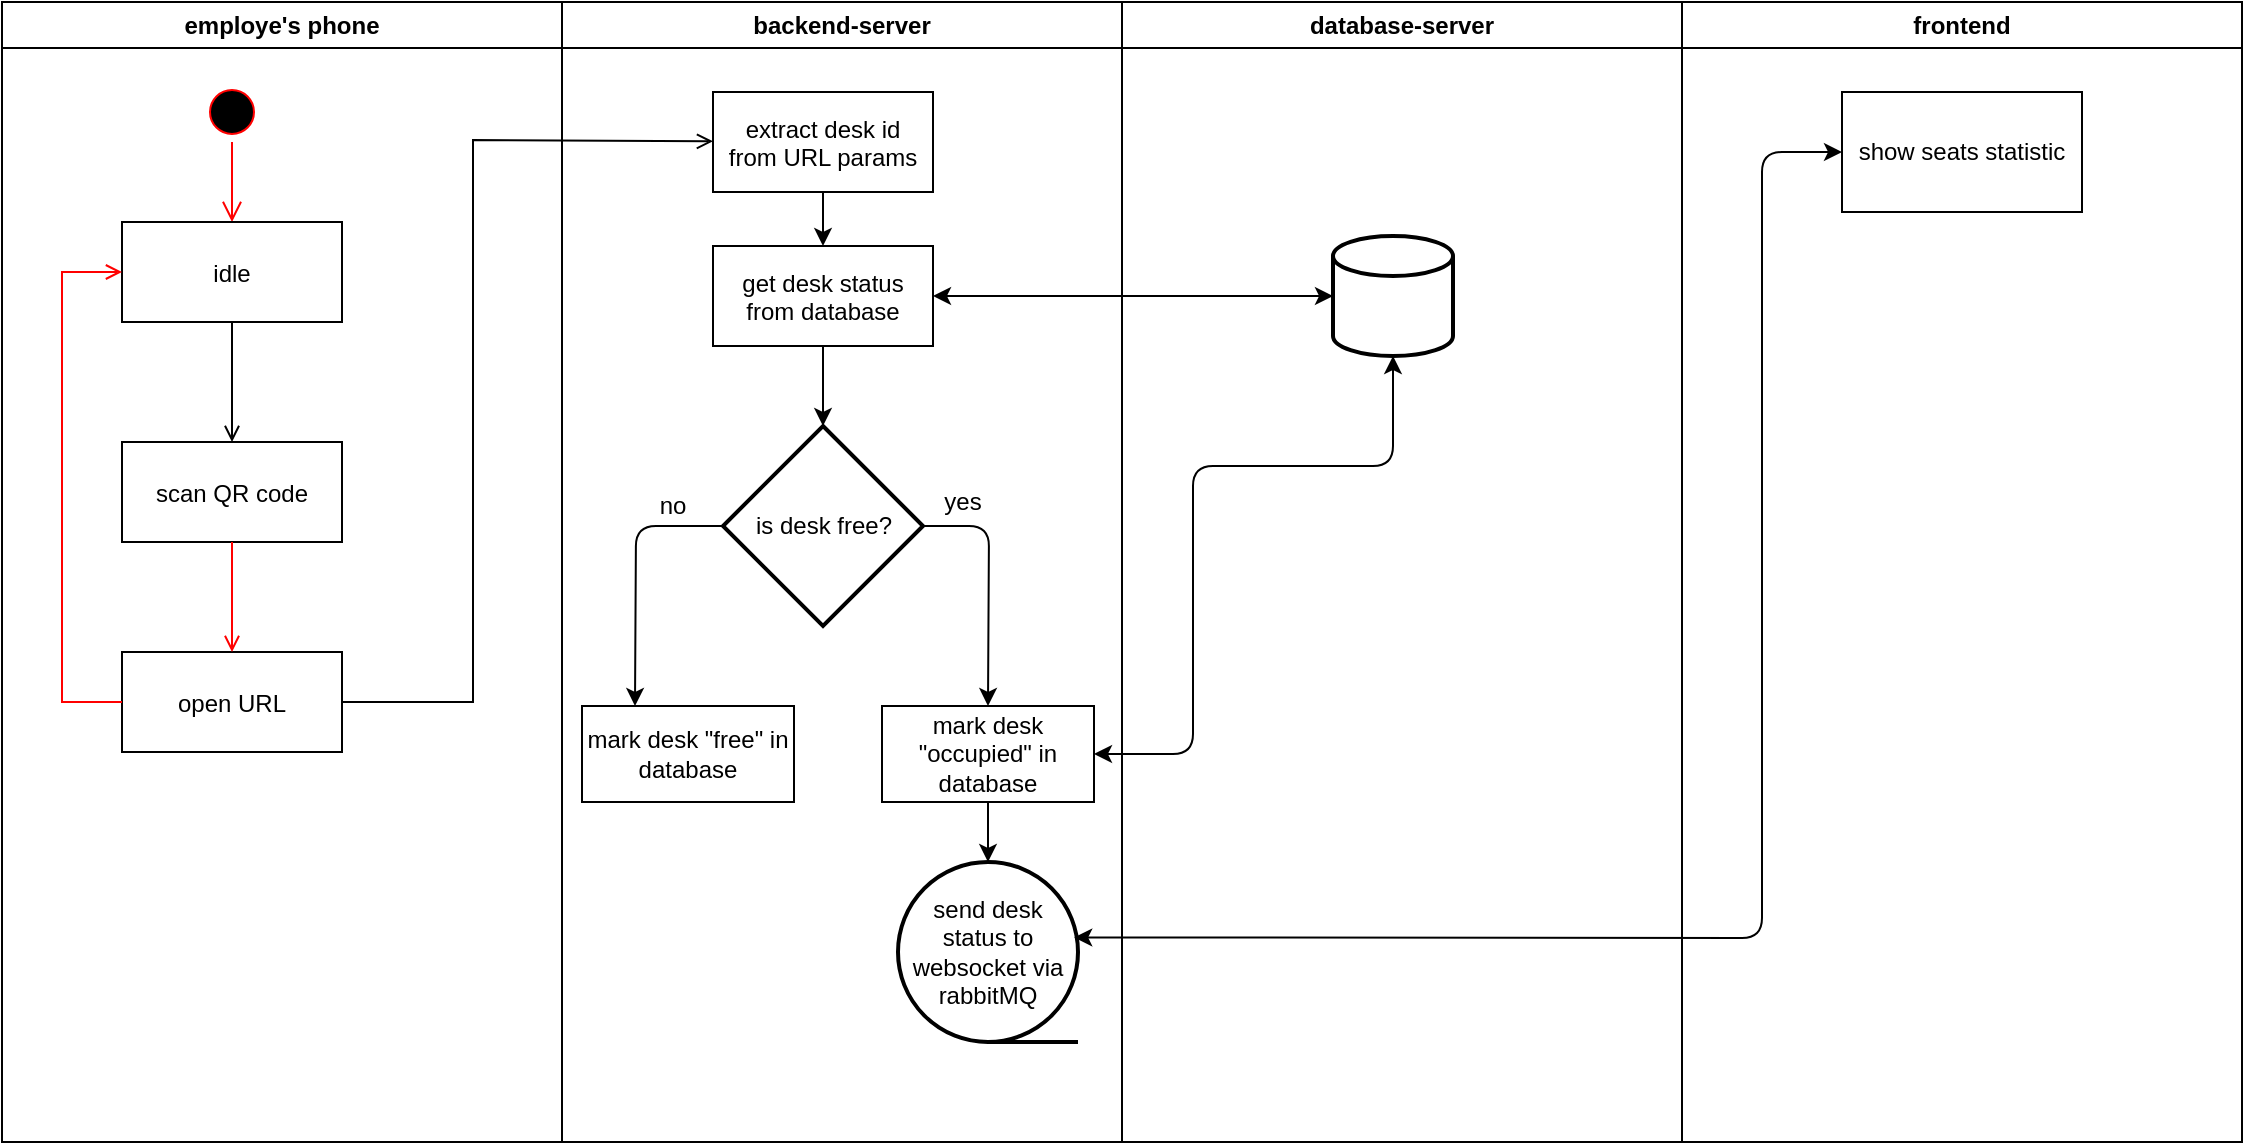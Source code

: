 <mxfile version="11.1.4" type="github"><diagram name="general-architecture" id="e7e014a7-5840-1c2e-5031-d8a46d1fe8dd"><mxGraphModel dx="1181" dy="618" grid="1" gridSize="10" guides="1" tooltips="1" connect="1" arrows="1" fold="1" page="1" pageScale="1" pageWidth="1169" pageHeight="826" background="#ffffff" math="0" shadow="0"><root><mxCell id="0"/><mxCell id="1" parent="0"/><mxCell id="2" value="employe's phone" style="swimlane;whiteSpace=wrap" parent="1" vertex="1"><mxGeometry x="40" y="40" width="280" height="570" as="geometry"><mxRectangle x="164.5" y="128" width="80" height="23" as="alternateBounds"/></mxGeometry></mxCell><mxCell id="5" value="" style="ellipse;shape=startState;fillColor=#000000;strokeColor=#ff0000;" parent="2" vertex="1"><mxGeometry x="100" y="40" width="30" height="30" as="geometry"/></mxCell><mxCell id="6" value="" style="edgeStyle=elbowEdgeStyle;elbow=horizontal;verticalAlign=bottom;endArrow=open;endSize=8;strokeColor=#FF0000;endFill=1;rounded=0" parent="2" source="5" target="7" edge="1"><mxGeometry x="100" y="40" as="geometry"><mxPoint x="115" y="110" as="targetPoint"/></mxGeometry></mxCell><mxCell id="7" value="idle" style="" parent="2" vertex="1"><mxGeometry x="60" y="110" width="110" height="50" as="geometry"/></mxCell><mxCell id="8" value="scan QR code" style="" parent="2" vertex="1"><mxGeometry x="60" y="220" width="110" height="50" as="geometry"/></mxCell><mxCell id="9" value="" style="endArrow=open;strokeColor=#000000;endFill=1;rounded=0" parent="2" source="7" target="8" edge="1"><mxGeometry relative="1" as="geometry"/></mxCell><mxCell id="10" value="open URL" style="" parent="2" vertex="1"><mxGeometry x="60" y="325" width="110" height="50" as="geometry"/></mxCell><mxCell id="11" value="" style="endArrow=open;strokeColor=#FF0000;endFill=1;rounded=0" parent="2" source="8" target="10" edge="1"><mxGeometry relative="1" as="geometry"/></mxCell><mxCell id="12" value="" style="edgeStyle=elbowEdgeStyle;elbow=horizontal;strokeColor=#FF0000;endArrow=open;endFill=1;rounded=0" parent="2" source="10" target="7" edge="1"><mxGeometry width="100" height="100" relative="1" as="geometry"><mxPoint x="160" y="290" as="sourcePoint"/><mxPoint x="260" y="190" as="targetPoint"/><Array as="points"><mxPoint x="30" y="250"/></Array></mxGeometry></mxCell><mxCell id="3" value="backend-server" style="swimlane;whiteSpace=wrap" parent="1" vertex="1"><mxGeometry x="320" y="40" width="280" height="570" as="geometry"><mxRectangle x="444.5" y="128" width="120" height="23" as="alternateBounds"/></mxGeometry></mxCell><mxCell id="Cu7fSUz20JepRUBiXXrB-39" value="is desk free?" style="strokeWidth=2;html=1;shape=mxgraph.flowchart.decision;whiteSpace=wrap;" vertex="1" parent="3"><mxGeometry x="80.5" y="212" width="100" height="100" as="geometry"/></mxCell><mxCell id="Cu7fSUz20JepRUBiXXrB-46" value="" style="edgeStyle=orthogonalEdgeStyle;rounded=0;orthogonalLoop=1;jettySize=auto;html=1;" edge="1" parent="3" source="Cu7fSUz20JepRUBiXXrB-40" target="Cu7fSUz20JepRUBiXXrB-41"><mxGeometry relative="1" as="geometry"><mxPoint x="130.5" y="175" as="targetPoint"/></mxGeometry></mxCell><mxCell id="Cu7fSUz20JepRUBiXXrB-40" value="extract desk id &#10;from URL params" style="" vertex="1" parent="3"><mxGeometry x="75.5" y="45" width="110" height="50" as="geometry"/></mxCell><mxCell id="Cu7fSUz20JepRUBiXXrB-41" value="get desk status &#10;from database" style="" vertex="1" parent="3"><mxGeometry x="75.5" y="122" width="110" height="50" as="geometry"/></mxCell><mxCell id="Cu7fSUz20JepRUBiXXrB-55" value="" style="endArrow=classic;html=1;" edge="1" parent="3" source="Cu7fSUz20JepRUBiXXrB-41" target="Cu7fSUz20JepRUBiXXrB-39"><mxGeometry width="50" height="50" relative="1" as="geometry"><mxPoint x="155.5" y="232" as="sourcePoint"/><mxPoint x="205.5" y="182" as="targetPoint"/></mxGeometry></mxCell><mxCell id="Cu7fSUz20JepRUBiXXrB-57" value="" style="endArrow=classic;html=1;entryX=0.5;entryY=0;entryDx=0;entryDy=0;" edge="1" parent="3" source="Cu7fSUz20JepRUBiXXrB-39" target="Cu7fSUz20JepRUBiXXrB-62"><mxGeometry width="50" height="50" relative="1" as="geometry"><mxPoint x="155.5" y="302" as="sourcePoint"/><mxPoint x="245.5" y="332" as="targetPoint"/><Array as="points"><mxPoint x="213.5" y="262"/></Array></mxGeometry></mxCell><mxCell id="Cu7fSUz20JepRUBiXXrB-58" value="yes" style="text;html=1;resizable=0;points=[];align=center;verticalAlign=middle;labelBackgroundColor=#ffffff;" vertex="1" connectable="0" parent="Cu7fSUz20JepRUBiXXrB-57"><mxGeometry x="-0.724" y="2" relative="1" as="geometry"><mxPoint x="2.5" y="-10" as="offset"/></mxGeometry></mxCell><mxCell id="Cu7fSUz20JepRUBiXXrB-59" value="" style="endArrow=classic;html=1;exitX=0;exitY=0.5;exitDx=0;exitDy=0;exitPerimeter=0;entryX=0.25;entryY=0;entryDx=0;entryDy=0;" edge="1" parent="3" source="Cu7fSUz20JepRUBiXXrB-39" target="vSiOcl92Mj_vTaPFXpkD-29"><mxGeometry width="50" height="50" relative="1" as="geometry"><mxPoint x="95.5" y="372" as="sourcePoint"/><mxPoint x="25.5" y="332" as="targetPoint"/><Array as="points"><mxPoint x="37" y="262"/></Array></mxGeometry></mxCell><mxCell id="Cu7fSUz20JepRUBiXXrB-60" value="no" style="text;html=1;resizable=0;points=[];align=center;verticalAlign=middle;labelBackgroundColor=#ffffff;" vertex="1" connectable="0" parent="Cu7fSUz20JepRUBiXXrB-59"><mxGeometry x="-0.675" y="-1" relative="1" as="geometry"><mxPoint x="-4.5" y="-9" as="offset"/></mxGeometry></mxCell><mxCell id="Cu7fSUz20JepRUBiXXrB-62" value="mark desk &quot;occupied&quot; in database" style="rounded=0;whiteSpace=wrap;html=1;" vertex="1" parent="3"><mxGeometry x="160" y="352" width="106" height="48" as="geometry"/></mxCell><mxCell id="Cu7fSUz20JepRUBiXXrB-66" value="" style="endArrow=classic;html=1;entryX=0.5;entryY=0;entryDx=0;entryDy=0;entryPerimeter=0;" edge="1" parent="3" source="Cu7fSUz20JepRUBiXXrB-62" target="vSiOcl92Mj_vTaPFXpkD-24"><mxGeometry width="50" height="50" relative="1" as="geometry"><mxPoint x="195.5" y="422" as="sourcePoint"/><mxPoint x="213" y="424" as="targetPoint"/></mxGeometry></mxCell><mxCell id="vSiOcl92Mj_vTaPFXpkD-24" value="&lt;span style=&quot;white-space: normal&quot;&gt;send desk status to websocket via rabbitMQ&lt;/span&gt;" style="strokeWidth=2;html=1;shape=mxgraph.flowchart.sequential_data;whiteSpace=wrap;" vertex="1" parent="3"><mxGeometry x="168" y="430" width="90" height="90" as="geometry"/></mxCell><mxCell id="vSiOcl92Mj_vTaPFXpkD-29" value="mark desk &quot;free&quot; in database" style="rounded=0;whiteSpace=wrap;html=1;" vertex="1" parent="3"><mxGeometry x="10" y="352" width="106" height="48" as="geometry"/></mxCell><mxCell id="4" value="database-server" style="swimlane;whiteSpace=wrap" parent="1" vertex="1"><mxGeometry x="600" y="40" width="280" height="570" as="geometry"/></mxCell><mxCell id="h7dO8_MIe7QZqnQDUf8M-41" value="" style="strokeWidth=2;html=1;shape=mxgraph.flowchart.database;whiteSpace=wrap;" parent="4" vertex="1"><mxGeometry x="105.5" y="117" width="60" height="60" as="geometry"/></mxCell><mxCell id="vSiOcl92Mj_vTaPFXpkD-20" value="frontend" style="swimlane;whiteSpace=wrap" vertex="1" parent="1"><mxGeometry x="880" y="40" width="280" height="570" as="geometry"/></mxCell><mxCell id="vSiOcl92Mj_vTaPFXpkD-26" value="show seats statistic" style="rounded=0;whiteSpace=wrap;html=1;" vertex="1" parent="vSiOcl92Mj_vTaPFXpkD-20"><mxGeometry x="80" y="45" width="120" height="60" as="geometry"/></mxCell><mxCell id="20" value="" style="endArrow=open;strokeColor=#000000;endFill=1;rounded=0;" parent="1" source="10" edge="1" target="Cu7fSUz20JepRUBiXXrB-40"><mxGeometry relative="1" as="geometry"><mxPoint x="415.5" y="152" as="targetPoint"/><Array as="points"><mxPoint x="275.5" y="390"/><mxPoint x="275.5" y="109"/></Array></mxGeometry></mxCell><mxCell id="Cu7fSUz20JepRUBiXXrB-51" value="" style="endArrow=classic;startArrow=classic;html=1;exitX=1;exitY=0.5;exitDx=0;exitDy=0;" edge="1" parent="1" source="Cu7fSUz20JepRUBiXXrB-41" target="h7dO8_MIe7QZqnQDUf8M-41"><mxGeometry width="50" height="50" relative="1" as="geometry"><mxPoint x="605.5" y="192" as="sourcePoint"/><mxPoint x="655.5" y="142" as="targetPoint"/></mxGeometry></mxCell><mxCell id="Cu7fSUz20JepRUBiXXrB-63" value="" style="endArrow=classic;startArrow=classic;html=1;exitX=1;exitY=0.5;exitDx=0;exitDy=0;" edge="1" parent="1" source="Cu7fSUz20JepRUBiXXrB-62" target="h7dO8_MIe7QZqnQDUf8M-41"><mxGeometry width="50" height="50" relative="1" as="geometry"><mxPoint x="665.5" y="322" as="sourcePoint"/><mxPoint x="715.5" y="272" as="targetPoint"/><Array as="points"><mxPoint x="635.5" y="416"/><mxPoint x="635.5" y="272"/><mxPoint x="735.5" y="272"/></Array></mxGeometry></mxCell><mxCell id="vSiOcl92Mj_vTaPFXpkD-28" value="" style="endArrow=classic;startArrow=classic;html=1;exitX=0.979;exitY=0.419;exitDx=0;exitDy=0;exitPerimeter=0;entryX=0;entryY=0.5;entryDx=0;entryDy=0;" edge="1" parent="1" source="vSiOcl92Mj_vTaPFXpkD-24" target="vSiOcl92Mj_vTaPFXpkD-26"><mxGeometry width="50" height="50" relative="1" as="geometry"><mxPoint x="670" y="530" as="sourcePoint"/><mxPoint x="720" y="480" as="targetPoint"/><Array as="points"><mxPoint x="920" y="508"/><mxPoint x="920" y="115"/></Array></mxGeometry></mxCell></root></mxGraphModel></diagram></mxfile>